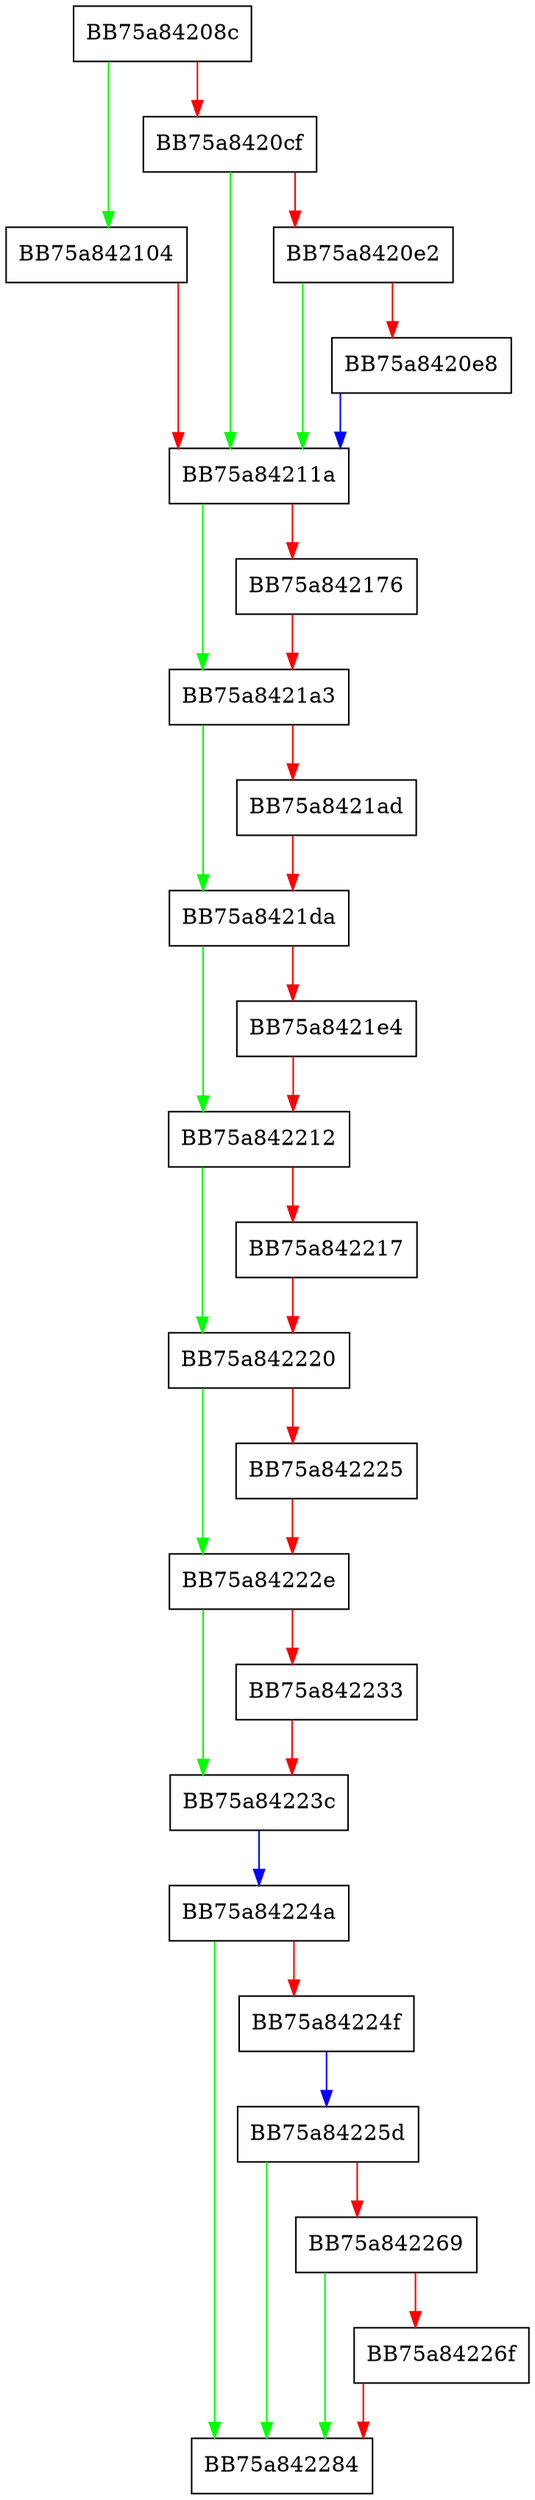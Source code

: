 digraph AddUserInformation {
  node [shape="box"];
  graph [splines=ortho];
  BB75a84208c -> BB75a842104 [color="green"];
  BB75a84208c -> BB75a8420cf [color="red"];
  BB75a8420cf -> BB75a84211a [color="green"];
  BB75a8420cf -> BB75a8420e2 [color="red"];
  BB75a8420e2 -> BB75a84211a [color="green"];
  BB75a8420e2 -> BB75a8420e8 [color="red"];
  BB75a8420e8 -> BB75a84211a [color="blue"];
  BB75a842104 -> BB75a84211a [color="red"];
  BB75a84211a -> BB75a8421a3 [color="green"];
  BB75a84211a -> BB75a842176 [color="red"];
  BB75a842176 -> BB75a8421a3 [color="red"];
  BB75a8421a3 -> BB75a8421da [color="green"];
  BB75a8421a3 -> BB75a8421ad [color="red"];
  BB75a8421ad -> BB75a8421da [color="red"];
  BB75a8421da -> BB75a842212 [color="green"];
  BB75a8421da -> BB75a8421e4 [color="red"];
  BB75a8421e4 -> BB75a842212 [color="red"];
  BB75a842212 -> BB75a842220 [color="green"];
  BB75a842212 -> BB75a842217 [color="red"];
  BB75a842217 -> BB75a842220 [color="red"];
  BB75a842220 -> BB75a84222e [color="green"];
  BB75a842220 -> BB75a842225 [color="red"];
  BB75a842225 -> BB75a84222e [color="red"];
  BB75a84222e -> BB75a84223c [color="green"];
  BB75a84222e -> BB75a842233 [color="red"];
  BB75a842233 -> BB75a84223c [color="red"];
  BB75a84223c -> BB75a84224a [color="blue"];
  BB75a84224a -> BB75a842284 [color="green"];
  BB75a84224a -> BB75a84224f [color="red"];
  BB75a84224f -> BB75a84225d [color="blue"];
  BB75a84225d -> BB75a842284 [color="green"];
  BB75a84225d -> BB75a842269 [color="red"];
  BB75a842269 -> BB75a842284 [color="green"];
  BB75a842269 -> BB75a84226f [color="red"];
  BB75a84226f -> BB75a842284 [color="red"];
}
